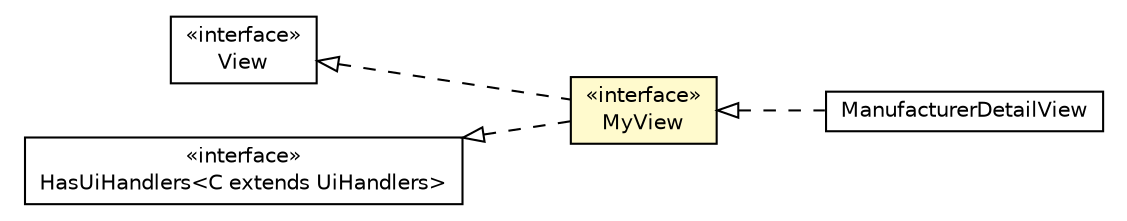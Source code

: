 #!/usr/local/bin/dot
#
# Class diagram 
# Generated by UMLGraph version R5_6-24-gf6e263 (http://www.umlgraph.org/)
#

digraph G {
	edge [fontname="Helvetica",fontsize=10,labelfontname="Helvetica",labelfontsize=10];
	node [fontname="Helvetica",fontsize=10,shape=plaintext];
	nodesep=0.25;
	ranksep=0.5;
	rankdir=LR;
	// com.gwtplatform.mvp.client.View
	c235277 [label=<<table title="com.gwtplatform.mvp.client.View" border="0" cellborder="1" cellspacing="0" cellpadding="2" port="p" href="../../../../mvp/client/View.html">
		<tr><td><table border="0" cellspacing="0" cellpadding="1">
<tr><td align="center" balign="center"> &#171;interface&#187; </td></tr>
<tr><td align="center" balign="center"> View </td></tr>
		</table></td></tr>
		</table>>, URL="../../../../mvp/client/View.html", fontname="Helvetica", fontcolor="black", fontsize=10.0];
	// com.gwtplatform.mvp.client.HasUiHandlers<C extends com.gwtplatform.mvp.client.UiHandlers>
	c235297 [label=<<table title="com.gwtplatform.mvp.client.HasUiHandlers" border="0" cellborder="1" cellspacing="0" cellpadding="2" port="p" href="../../../../mvp/client/HasUiHandlers.html">
		<tr><td><table border="0" cellspacing="0" cellpadding="1">
<tr><td align="center" balign="center"> &#171;interface&#187; </td></tr>
<tr><td align="center" balign="center"> HasUiHandlers&lt;C extends UiHandlers&gt; </td></tr>
		</table></td></tr>
		</table>>, URL="../../../../mvp/client/HasUiHandlers.html", fontname="Helvetica", fontcolor="black", fontsize=10.0];
	// com.gwtplatform.carstore.client.application.manufacturer.ManufacturerDetailView
	c235574 [label=<<table title="com.gwtplatform.carstore.client.application.manufacturer.ManufacturerDetailView" border="0" cellborder="1" cellspacing="0" cellpadding="2" port="p" href="./ManufacturerDetailView.html">
		<tr><td><table border="0" cellspacing="0" cellpadding="1">
<tr><td align="center" balign="center"> ManufacturerDetailView </td></tr>
		</table></td></tr>
		</table>>, URL="./ManufacturerDetailView.html", fontname="Helvetica", fontcolor="black", fontsize=10.0];
	// com.gwtplatform.carstore.client.application.manufacturer.ManufacturerDetailPresenter.MyView
	c235577 [label=<<table title="com.gwtplatform.carstore.client.application.manufacturer.ManufacturerDetailPresenter.MyView" border="0" cellborder="1" cellspacing="0" cellpadding="2" port="p" bgcolor="lemonChiffon" href="./ManufacturerDetailPresenter.MyView.html">
		<tr><td><table border="0" cellspacing="0" cellpadding="1">
<tr><td align="center" balign="center"> &#171;interface&#187; </td></tr>
<tr><td align="center" balign="center"> MyView </td></tr>
		</table></td></tr>
		</table>>, URL="./ManufacturerDetailPresenter.MyView.html", fontname="Helvetica", fontcolor="black", fontsize=10.0];
	//com.gwtplatform.carstore.client.application.manufacturer.ManufacturerDetailView implements com.gwtplatform.carstore.client.application.manufacturer.ManufacturerDetailPresenter.MyView
	c235577:p -> c235574:p [dir=back,arrowtail=empty,style=dashed];
	//com.gwtplatform.carstore.client.application.manufacturer.ManufacturerDetailPresenter.MyView implements com.gwtplatform.mvp.client.View
	c235277:p -> c235577:p [dir=back,arrowtail=empty,style=dashed];
	//com.gwtplatform.carstore.client.application.manufacturer.ManufacturerDetailPresenter.MyView implements com.gwtplatform.mvp.client.HasUiHandlers<C extends com.gwtplatform.mvp.client.UiHandlers>
	c235297:p -> c235577:p [dir=back,arrowtail=empty,style=dashed];
}

